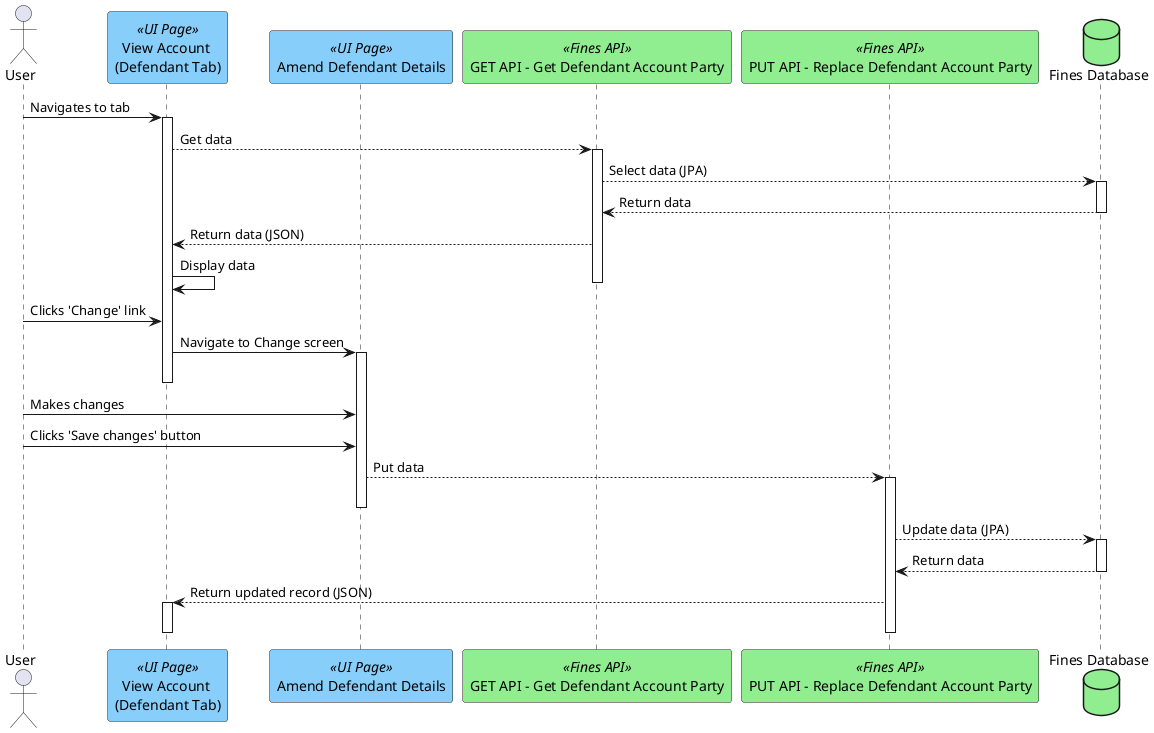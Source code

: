 @startuml
actor User
participant "View Account \n(Defendant Tab)" as viewScreen <<UI Page>> #lightskyblue
participant "Amend Defendant Details" as changeScreen <<UI Page>> #lightskyblue
participant "GET API - Get Defendant Account Party" as getapi <<Fines API>> #lightgreen
participant "PUT API - Replace Defendant Account Party" as putapi <<Fines API>> #lightgreen
database "Fines Database" as db #lightgreen

User -> viewScreen ++ : Navigates to tab
viewScreen --> getapi ++ : Get data
getapi --> db ++ : Select data (JPA)
db --> getapi : Return data
db --
getapi --> viewScreen : Return data (JSON)
viewScreen -> viewScreen : Display data
getapi --
User -> viewScreen : Clicks 'Change' link
viewScreen -> changeScreen ++: Navigate to Change screen
viewScreen --
User -> changeScreen : Makes changes
User -> changeScreen : Clicks 'Save changes' button
changeScreen --> putapi ++ : Put data
changeScreen --
putapi --> db ++ : Update data (JPA)
db --> putapi : Return data
db --
putapi --> viewScreen ++ : Return updated record (JSON)
viewScreen --
putapi --
@enduml
